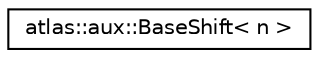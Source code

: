 digraph "Graphical Class Hierarchy"
{
  edge [fontname="Helvetica",fontsize="10",labelfontname="Helvetica",labelfontsize="10"];
  node [fontname="Helvetica",fontsize="10",shape=record];
  rankdir="LR";
  Node1 [label="atlas::aux::BaseShift\< n \>",height=0.2,width=0.4,color="black", fillcolor="white", style="filled",URL="$structatlas_1_1aux_1_1BaseShift.html"];
}
